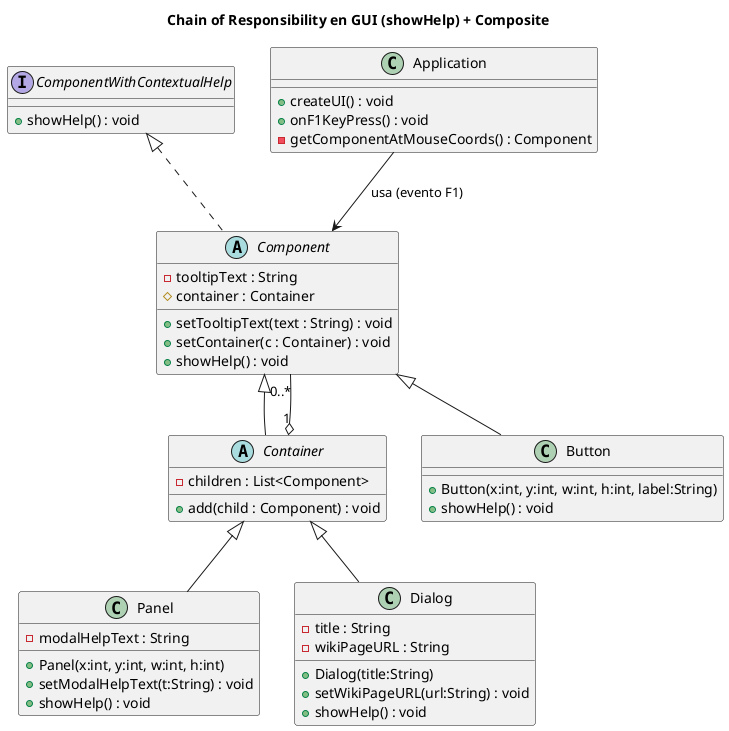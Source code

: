@startuml
title Chain of Responsibility en GUI (showHelp) + Composite

interface ComponentWithContextualHelp {
  + showHelp() : void
}

abstract class Component implements ComponentWithContextualHelp {
  - tooltipText : String
  # container : Container
  + setTooltipText(text : String) : void
  + setContainer(c : Container) : void
  + showHelp() : void
}

abstract class Container  {
  - children : List<Component>
  + add(child : Component) : void
}

class Button extends Component {
  + Button(x:int, y:int, w:int, h:int, label:String)
  + showHelp() : void
}

class Panel extends Container {
  - modalHelpText : String
  + Panel(x:int, y:int, w:int, h:int)
  + setModalHelpText(t:String) : void
  + showHelp() : void
}

class Dialog extends Container {
  - title : String
  - wikiPageURL : String
  + Dialog(title:String)
  + setWikiPageURL(url:String) : void
  + showHelp() : void
}

class Application {
  + createUI() : void
  + onF1KeyPress() : void
  - getComponentAtMouseCoords() : Component
}

Component <|-- Container
Container "1" o-- "0..*" Component
Application --> Component : usa (evento F1)
@enduml
